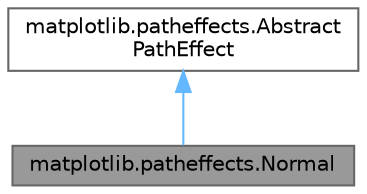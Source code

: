 digraph "matplotlib.patheffects.Normal"
{
 // LATEX_PDF_SIZE
  bgcolor="transparent";
  edge [fontname=Helvetica,fontsize=10,labelfontname=Helvetica,labelfontsize=10];
  node [fontname=Helvetica,fontsize=10,shape=box,height=0.2,width=0.4];
  Node1 [id="Node000001",label="matplotlib.patheffects.Normal",height=0.2,width=0.4,color="gray40", fillcolor="grey60", style="filled", fontcolor="black",tooltip=" "];
  Node2 -> Node1 [id="edge1_Node000001_Node000002",dir="back",color="steelblue1",style="solid",tooltip=" "];
  Node2 [id="Node000002",label="matplotlib.patheffects.Abstract\lPathEffect",height=0.2,width=0.4,color="gray40", fillcolor="white", style="filled",URL="$d0/d4f/classmatplotlib_1_1patheffects_1_1AbstractPathEffect.html",tooltip=" "];
}
